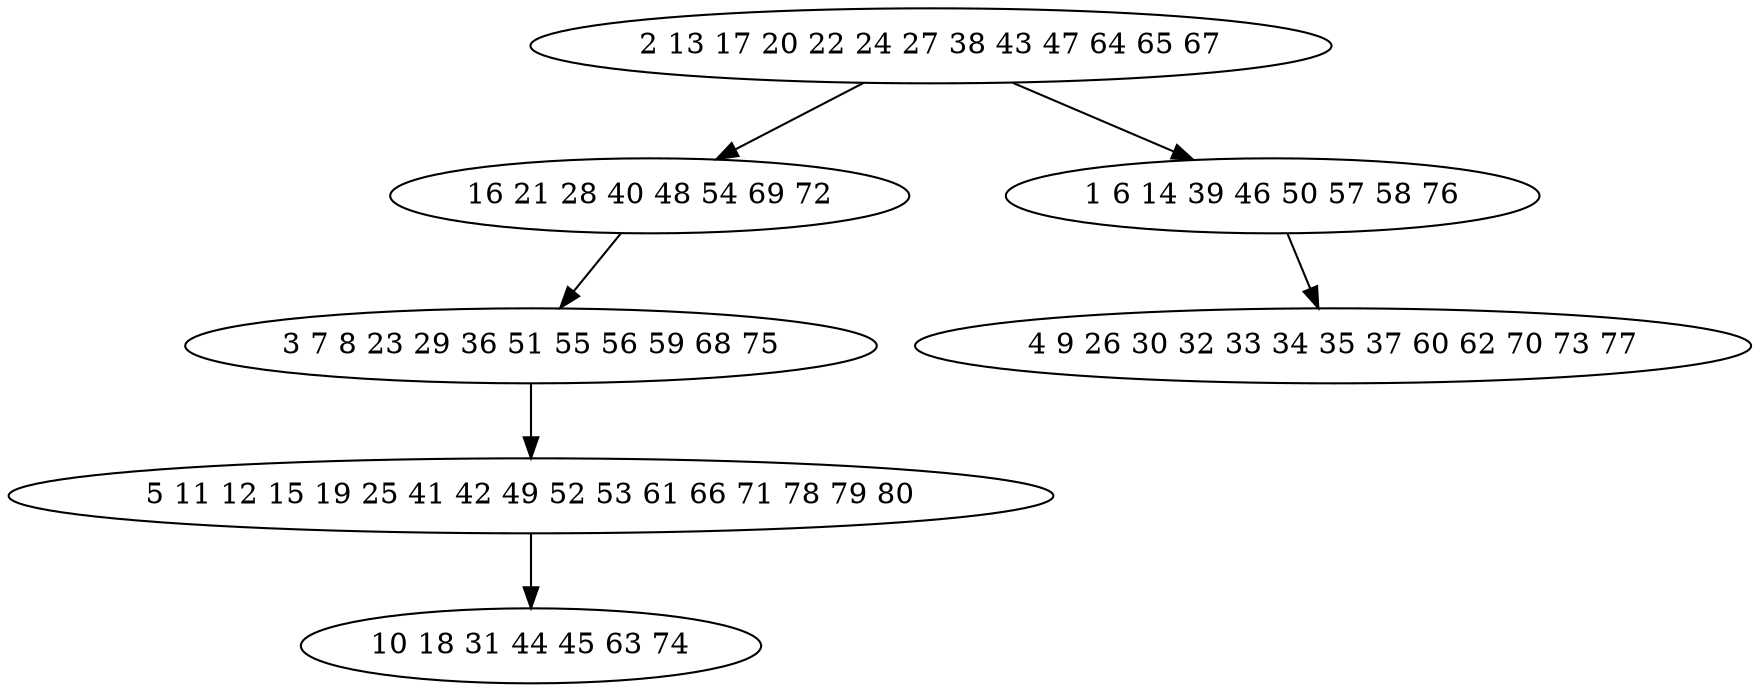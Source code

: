 digraph true_tree {
	"0" -> "1"
	"0" -> "2"
	"1" -> "3"
	"3" -> "4"
	"4" -> "5"
	"2" -> "6"
	"0" [label="2 13 17 20 22 24 27 38 43 47 64 65 67"];
	"1" [label="16 21 28 40 48 54 69 72"];
	"2" [label="1 6 14 39 46 50 57 58 76"];
	"3" [label="3 7 8 23 29 36 51 55 56 59 68 75"];
	"4" [label="5 11 12 15 19 25 41 42 49 52 53 61 66 71 78 79 80"];
	"5" [label="10 18 31 44 45 63 74"];
	"6" [label="4 9 26 30 32 33 34 35 37 60 62 70 73 77"];
}
